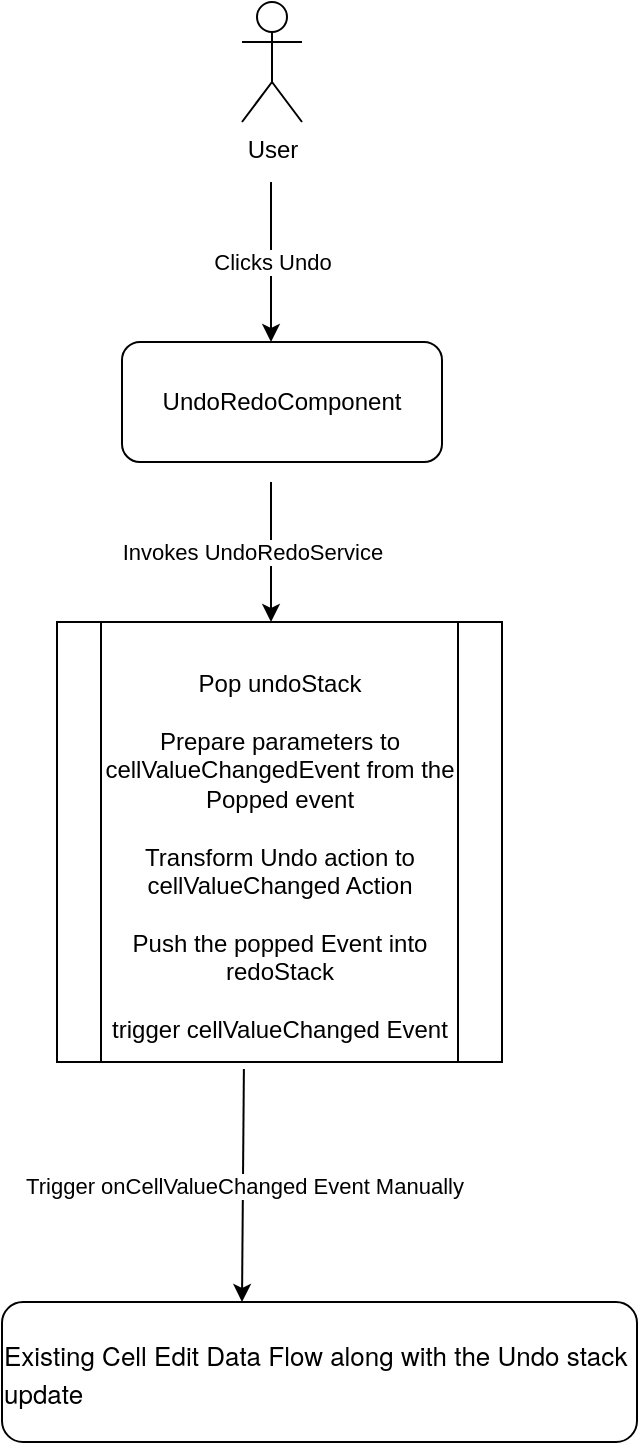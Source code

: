 <mxfile version="24.8.2">
  <diagram name="Page-1" id="90a13364-a465-7bf4-72fc-28e22215d7a0">
    <mxGraphModel dx="1026" dy="562" grid="1" gridSize="10" guides="1" tooltips="1" connect="1" arrows="1" fold="1" page="1" pageScale="1.5" pageWidth="1169" pageHeight="826" background="none" math="0" shadow="0">
      <root>
        <mxCell id="0" style=";html=1;" />
        <mxCell id="1" style=";html=1;" parent="0" />
        <mxCell id="Ar0YhepIN88lg4Nlt3Pr-50" value="User" style="shape=umlActor;verticalLabelPosition=bottom;verticalAlign=top;html=1;outlineConnect=0;" vertex="1" parent="1">
          <mxGeometry x="140" y="810" width="30" height="60" as="geometry" />
        </mxCell>
        <mxCell id="Ar0YhepIN88lg4Nlt3Pr-56" value="" style="endArrow=classic;html=1;rounded=0;" edge="1" parent="1">
          <mxGeometry relative="1" as="geometry">
            <mxPoint x="154.5" y="900" as="sourcePoint" />
            <mxPoint x="154.5" y="980" as="targetPoint" />
          </mxGeometry>
        </mxCell>
        <mxCell id="Ar0YhepIN88lg4Nlt3Pr-57" value="Clicks Undo" style="edgeLabel;resizable=0;html=1;;align=center;verticalAlign=middle;" connectable="0" vertex="1" parent="Ar0YhepIN88lg4Nlt3Pr-56">
          <mxGeometry relative="1" as="geometry" />
        </mxCell>
        <mxCell id="Ar0YhepIN88lg4Nlt3Pr-60" value="UndoRedoComponent" style="rounded=1;whiteSpace=wrap;html=1;" vertex="1" parent="1">
          <mxGeometry x="80" y="980" width="160" height="60" as="geometry" />
        </mxCell>
        <mxCell id="Ar0YhepIN88lg4Nlt3Pr-61" value="" style="endArrow=classic;html=1;rounded=0;" edge="1" parent="1">
          <mxGeometry relative="1" as="geometry">
            <mxPoint x="154.5" y="1050" as="sourcePoint" />
            <mxPoint x="154.5" y="1120" as="targetPoint" />
          </mxGeometry>
        </mxCell>
        <mxCell id="Ar0YhepIN88lg4Nlt3Pr-62" value="Invokes UndoRedoService" style="edgeLabel;resizable=0;html=1;;align=center;verticalAlign=middle;" connectable="0" vertex="1" parent="Ar0YhepIN88lg4Nlt3Pr-61">
          <mxGeometry relative="1" as="geometry">
            <mxPoint x="-10" as="offset" />
          </mxGeometry>
        </mxCell>
        <mxCell id="Ar0YhepIN88lg4Nlt3Pr-63" value="&lt;div&gt;&lt;br&gt;&lt;/div&gt;&lt;div&gt;&lt;br&gt;&lt;/div&gt;&lt;div&gt;&lt;br&gt;&lt;/div&gt;Pop undoStack&lt;div&gt;&lt;br&gt;&lt;/div&gt;&lt;div&gt;Prepare parameters to cellValueChangedEvent from the Popped event&lt;/div&gt;&lt;div&gt;&lt;br&gt;&lt;div&gt;Transform Undo action to cellValueChanged Action&lt;/div&gt;&lt;div&gt;&lt;br&gt;&lt;/div&gt;&lt;div&gt;Push the popped Event into redoStack&lt;br&gt;&lt;br&gt;trigger cellValueChanged Event&lt;br&gt;&lt;br&gt;&lt;br&gt;&lt;/div&gt;&lt;/div&gt;" style="shape=process;whiteSpace=wrap;html=1;backgroundOutline=1;" vertex="1" parent="1">
          <mxGeometry x="47.5" y="1120" width="222.5" height="220" as="geometry" />
        </mxCell>
        <mxCell id="Ar0YhepIN88lg4Nlt3Pr-64" value="" style="endArrow=classic;html=1;rounded=0;exitX=0.42;exitY=1.016;exitDx=0;exitDy=0;exitPerimeter=0;" edge="1" parent="1" source="Ar0YhepIN88lg4Nlt3Pr-63">
          <mxGeometry relative="1" as="geometry">
            <mxPoint x="140" y="1350" as="sourcePoint" />
            <mxPoint x="140" y="1460" as="targetPoint" />
          </mxGeometry>
        </mxCell>
        <mxCell id="Ar0YhepIN88lg4Nlt3Pr-65" value="Trigger onCellValueChanged Event Manually" style="edgeLabel;resizable=0;html=1;;align=center;verticalAlign=middle;" connectable="0" vertex="1" parent="Ar0YhepIN88lg4Nlt3Pr-64">
          <mxGeometry relative="1" as="geometry" />
        </mxCell>
        <mxCell id="Ar0YhepIN88lg4Nlt3Pr-66" value="&lt;p style=&quot;margin: 0px; font-variant-numeric: normal; font-variant-east-asian: normal; font-variant-alternates: normal; font-size-adjust: none; font-kerning: auto; font-optical-sizing: auto; font-feature-settings: normal; font-variation-settings: normal; font-variant-position: normal; font-stretch: normal; font-size: 13px; line-height: normal; font-family: &amp;quot;Helvetica Neue&amp;quot;; text-align: start;&quot; class=&quot;p1&quot;&gt;Existing Cell Edit Data Flow along with the Undo stack update&lt;/p&gt;" style="rounded=1;whiteSpace=wrap;html=1;" vertex="1" parent="1">
          <mxGeometry x="20" y="1460" width="317.5" height="70" as="geometry" />
        </mxCell>
      </root>
    </mxGraphModel>
  </diagram>
</mxfile>
